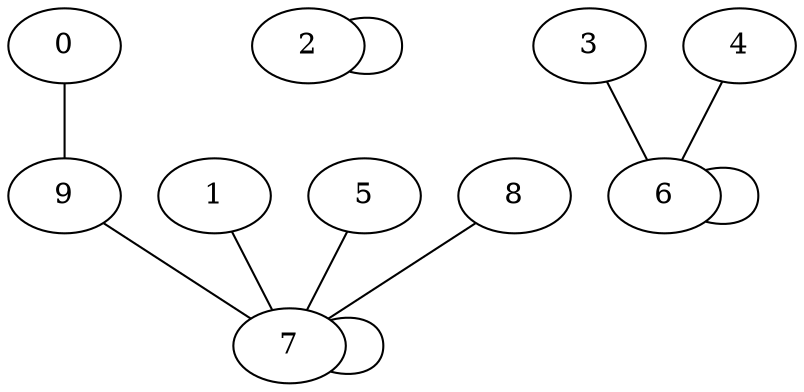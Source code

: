 graph {
	 0 -- 9;
	 1 -- 7;
	 2 -- 2;
	 3 -- 6;
	 4 -- 6;
	 5 -- 7;
	 6 -- 6;
	 7 -- 7;
	 8 -- 7;
	 9 -- 7;
}
